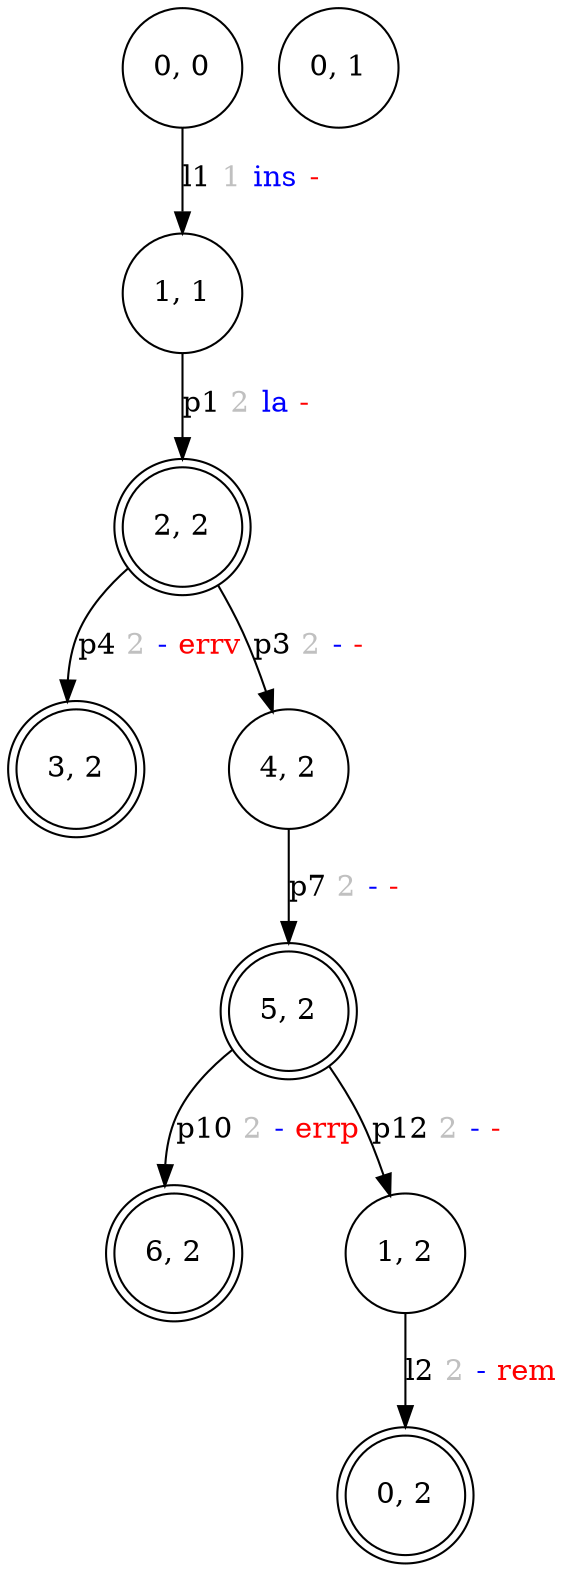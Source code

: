 digraph Caso_studio_ROS {
	"0, 0" [shape=circle]
	"1, 1" [shape=circle]
	"2, 2" [shape=doublecircle]
	"3, 2" [shape=doublecircle]
	"4, 2" [shape=circle]
	"5, 2" [shape=doublecircle]
	"6, 2" [shape=doublecircle]
	"1, 2" [shape=circle]
	"0, 2" [shape=doublecircle]
	"0, 1" [shape=circle]
	"0, 0" -> "1, 1" [label=<l1 <FONT COLOR="grey">1</FONT> <FONT COLOR="blue">ins</FONT> <FONT COLOR="red">-</FONT>>]
	"1, 1" -> "2, 2" [label=<p1 <FONT COLOR="grey">2</FONT> <FONT COLOR="blue">la</FONT> <FONT COLOR="red">-</FONT>>]
	"2, 2" -> "3, 2" [label=<p4 <FONT COLOR="grey">2</FONT> <FONT COLOR="blue">-</FONT> <FONT COLOR="red">errv</FONT>>]
	"2, 2" -> "4, 2" [label=<p3 <FONT COLOR="grey">2</FONT> <FONT COLOR="blue">-</FONT> <FONT COLOR="red">-</FONT>>]
	"4, 2" -> "5, 2" [label=<p7 <FONT COLOR="grey">2</FONT> <FONT COLOR="blue">-</FONT> <FONT COLOR="red">-</FONT>>]
	"5, 2" -> "6, 2" [label=<p10 <FONT COLOR="grey">2</FONT> <FONT COLOR="blue">-</FONT> <FONT COLOR="red">errp</FONT>>]
	"5, 2" -> "1, 2" [label=<p12 <FONT COLOR="grey">2</FONT> <FONT COLOR="blue">-</FONT> <FONT COLOR="red">-</FONT>>]
	"1, 2" -> "0, 2" [label=<l2 <FONT COLOR="grey">2</FONT> <FONT COLOR="blue">-</FONT> <FONT COLOR="red">rem</FONT>>]
}
